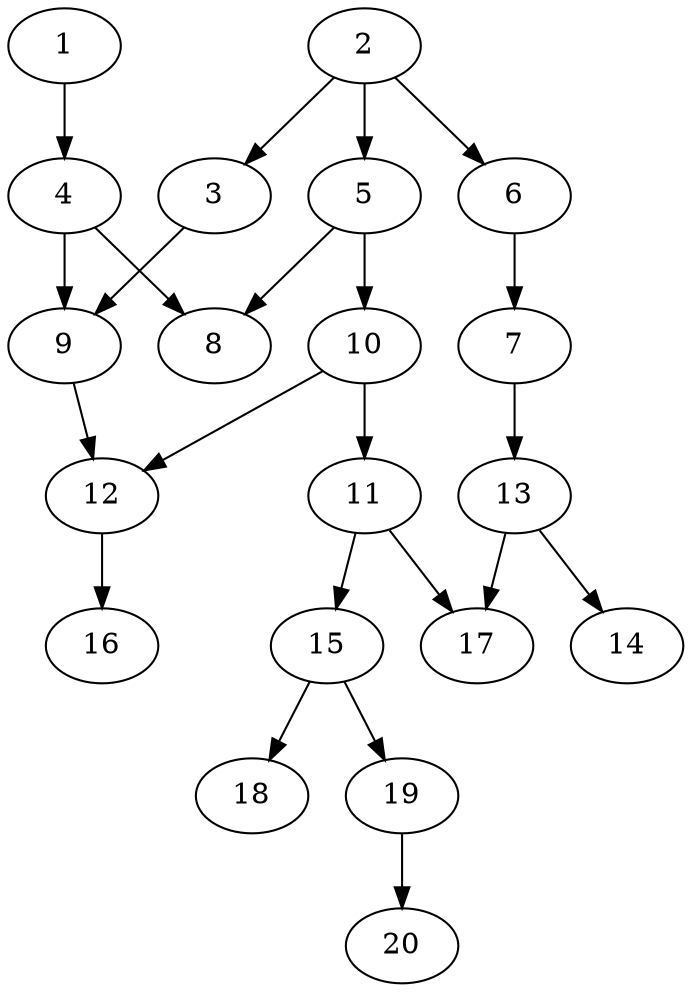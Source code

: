// DAG automatically generated by daggen at Sat Jul 27 15:37:47 2019
// ./daggen --dot -n 20 --ccr 0.3 --fat 0.5 --regular 0.5 --density 0.4 --mindata 5242880 --maxdata 52428800 
digraph G {
  1 [size="155791360", alpha="0.00", expect_size="46737408"] 
  1 -> 4 [size ="46737408"]
  2 [size="96116053", alpha="0.10", expect_size="28834816"] 
  2 -> 3 [size ="28834816"]
  2 -> 5 [size ="28834816"]
  2 -> 6 [size ="28834816"]
  3 [size="29784747", alpha="0.03", expect_size="8935424"] 
  3 -> 9 [size ="8935424"]
  4 [size="59316907", alpha="0.05", expect_size="17795072"] 
  4 -> 8 [size ="17795072"]
  4 -> 9 [size ="17795072"]
  5 [size="58804907", alpha="0.05", expect_size="17641472"] 
  5 -> 8 [size ="17641472"]
  5 -> 10 [size ="17641472"]
  6 [size="101580800", alpha="0.19", expect_size="30474240"] 
  6 -> 7 [size ="30474240"]
  7 [size="35546453", alpha="0.11", expect_size="10663936"] 
  7 -> 13 [size ="10663936"]
  8 [size="100737707", alpha="0.02", expect_size="30221312"] 
  9 [size="135785813", alpha="0.17", expect_size="40735744"] 
  9 -> 12 [size ="40735744"]
  10 [size="31576747", alpha="0.17", expect_size="9473024"] 
  10 -> 11 [size ="9473024"]
  10 -> 12 [size ="9473024"]
  11 [size="170093227", alpha="0.05", expect_size="51027968"] 
  11 -> 15 [size ="51027968"]
  11 -> 17 [size ="51027968"]
  12 [size="172090027", alpha="0.02", expect_size="51627008"] 
  12 -> 16 [size ="51627008"]
  13 [size="89784320", alpha="0.07", expect_size="26935296"] 
  13 -> 14 [size ="26935296"]
  13 -> 17 [size ="26935296"]
  14 [size="114295467", alpha="0.03", expect_size="34288640"] 
  15 [size="157098667", alpha="0.08", expect_size="47129600"] 
  15 -> 18 [size ="47129600"]
  15 -> 19 [size ="47129600"]
  16 [size="41062400", alpha="0.03", expect_size="12318720"] 
  17 [size="34594133", alpha="0.19", expect_size="10378240"] 
  18 [size="121047040", alpha="0.09", expect_size="36314112"] 
  19 [size="138137600", alpha="0.11", expect_size="41441280"] 
  19 -> 20 [size ="41441280"]
  20 [size="114298880", alpha="0.07", expect_size="34289664"] 
}
